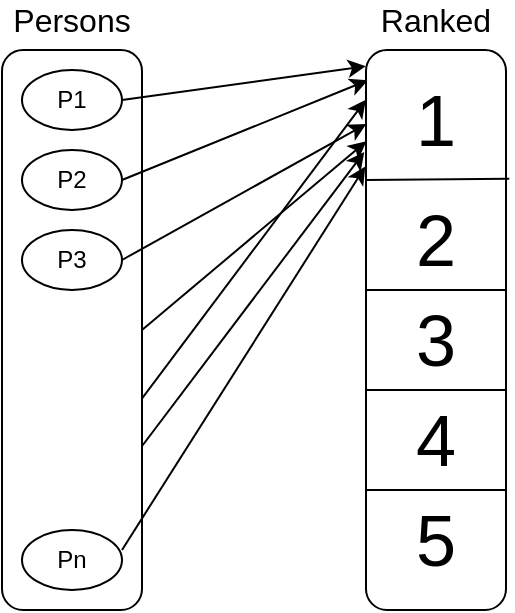 <mxfile version="12.4.8" type="device"><diagram id="rfL1JB9nGoBL4IKAvg1d" name="Page-1"><mxGraphModel dx="817" dy="403" grid="0" gridSize="10" guides="1" tooltips="1" connect="1" arrows="1" fold="1" page="1" pageScale="1" pageWidth="1100" pageHeight="850" math="0" shadow="0"><root><mxCell id="0"/><mxCell id="1" parent="0"/><mxCell id="i7EHOKc7u7BXdakb4S9F-1" value="" style="rounded=1;whiteSpace=wrap;html=1;" parent="1" vertex="1"><mxGeometry x="120" y="40" width="70" height="280" as="geometry"/></mxCell><mxCell id="i7EHOKc7u7BXdakb4S9F-3" value="P1" style="ellipse;whiteSpace=wrap;html=1;" parent="1" vertex="1"><mxGeometry x="130" y="50" width="50" height="30" as="geometry"/></mxCell><mxCell id="i7EHOKc7u7BXdakb4S9F-4" value="P2" style="ellipse;whiteSpace=wrap;html=1;" parent="1" vertex="1"><mxGeometry x="130" y="90" width="50" height="30" as="geometry"/></mxCell><mxCell id="i7EHOKc7u7BXdakb4S9F-5" value="P3" style="ellipse;whiteSpace=wrap;html=1;" parent="1" vertex="1"><mxGeometry x="130" y="130" width="50" height="30" as="geometry"/></mxCell><mxCell id="i7EHOKc7u7BXdakb4S9F-6" value="Pn" style="ellipse;whiteSpace=wrap;html=1;" parent="1" vertex="1"><mxGeometry x="130" y="280" width="50" height="30" as="geometry"/></mxCell><mxCell id="i7EHOKc7u7BXdakb4S9F-30" value="" style="endArrow=classic;html=1;entryX=-0.005;entryY=0.208;entryDx=0;entryDy=0;entryPerimeter=0;" parent="1" edge="1" target="i7EHOKc7u7BXdakb4S9F-7"><mxGeometry width="50" height="50" relative="1" as="geometry"><mxPoint x="180" y="290" as="sourcePoint"/><mxPoint x="301" y="106" as="targetPoint"/></mxGeometry></mxCell><mxCell id="i7EHOKc7u7BXdakb4S9F-31" value="" style="endArrow=classic;html=1;exitX=1;exitY=0.5;exitDx=0;exitDy=0;entryX=-0.001;entryY=0.029;entryDx=0;entryDy=0;entryPerimeter=0;" parent="1" source="i7EHOKc7u7BXdakb4S9F-3" edge="1" target="i7EHOKc7u7BXdakb4S9F-7"><mxGeometry width="50" height="50" relative="1" as="geometry"><mxPoint x="200" y="110" as="sourcePoint"/><mxPoint x="301" y="74" as="targetPoint"/></mxGeometry></mxCell><mxCell id="i7EHOKc7u7BXdakb4S9F-34" value="" style="endArrow=classic;html=1;exitX=1;exitY=0.5;exitDx=0;exitDy=0;entryX=0.014;entryY=0.054;entryDx=0;entryDy=0;entryPerimeter=0;" parent="1" source="i7EHOKc7u7BXdakb4S9F-4" edge="1" target="i7EHOKc7u7BXdakb4S9F-7"><mxGeometry width="50" height="50" relative="1" as="geometry"><mxPoint x="190.0" y="300" as="sourcePoint"/><mxPoint x="300" y="56" as="targetPoint"/></mxGeometry></mxCell><mxCell id="i7EHOKc7u7BXdakb4S9F-35" value="" style="endArrow=classic;html=1;entryX=0.003;entryY=0.132;entryDx=0;entryDy=0;exitX=1;exitY=0.5;exitDx=0;exitDy=0;entryPerimeter=0;" parent="1" source="i7EHOKc7u7BXdakb4S9F-5" edge="1" target="i7EHOKc7u7BXdakb4S9F-7"><mxGeometry width="50" height="50" relative="1" as="geometry"><mxPoint x="200.0" y="310" as="sourcePoint"/><mxPoint x="300" y="90" as="targetPoint"/></mxGeometry></mxCell><mxCell id="i7EHOKc7u7BXdakb4S9F-51" value="&lt;font style=&quot;font-size: 16px&quot;&gt;Persons&lt;/font&gt;" style="text;html=1;strokeColor=none;fillColor=none;align=center;verticalAlign=middle;whiteSpace=wrap;rounded=0;" parent="1" vertex="1"><mxGeometry x="125" y="15" width="60" height="20" as="geometry"/></mxCell><mxCell id="TBf2UURczEkId9q0wvrH-1" value="" style="endArrow=classic;html=1;exitX=0.998;exitY=0.623;exitDx=0;exitDy=0;exitPerimeter=0;entryX=-0.001;entryY=0.089;entryDx=0;entryDy=0;entryPerimeter=0;" parent="1" source="i7EHOKc7u7BXdakb4S9F-1" edge="1" target="i7EHOKc7u7BXdakb4S9F-7"><mxGeometry width="50" height="50" relative="1" as="geometry"><mxPoint x="233" y="178" as="sourcePoint"/><mxPoint x="300" y="60" as="targetPoint"/></mxGeometry></mxCell><mxCell id="TBf2UURczEkId9q0wvrH-2" value="" style="endArrow=classic;html=1;exitX=1;exitY=0.5;exitDx=0;exitDy=0;entryX=0.003;entryY=0.163;entryDx=0;entryDy=0;entryPerimeter=0;" parent="1" source="i7EHOKc7u7BXdakb4S9F-1" edge="1" target="i7EHOKc7u7BXdakb4S9F-7"><mxGeometry width="50" height="50" relative="1" as="geometry"><mxPoint x="220" y="216" as="sourcePoint"/><mxPoint x="301" y="98" as="targetPoint"/></mxGeometry></mxCell><mxCell id="TBf2UURczEkId9q0wvrH-3" value="" style="endArrow=classic;html=1;exitX=0.998;exitY=0.708;exitDx=0;exitDy=0;exitPerimeter=0;entryX=-0.012;entryY=0.182;entryDx=0;entryDy=0;entryPerimeter=0;" parent="1" source="i7EHOKc7u7BXdakb4S9F-1" edge="1" target="i7EHOKc7u7BXdakb4S9F-7"><mxGeometry width="50" height="50" relative="1" as="geometry"><mxPoint x="190" y="247" as="sourcePoint"/><mxPoint x="300" y="250" as="targetPoint"/></mxGeometry></mxCell><mxCell id="06StdFXaa37DhPuEfE3w-1" value="" style="group" parent="1" vertex="1" connectable="0"><mxGeometry x="302" y="15" width="70" height="305" as="geometry"/></mxCell><mxCell id="i7EHOKc7u7BXdakb4S9F-17" value="" style="group" parent="06StdFXaa37DhPuEfE3w-1" vertex="1" connectable="0"><mxGeometry y="25" width="70" height="280" as="geometry"/></mxCell><mxCell id="i7EHOKc7u7BXdakb4S9F-7" value="" style="rounded=1;whiteSpace=wrap;html=1;" parent="i7EHOKc7u7BXdakb4S9F-17" vertex="1"><mxGeometry width="70" height="280" as="geometry"/></mxCell><mxCell id="i7EHOKc7u7BXdakb4S9F-8" value="" style="endArrow=none;html=1;entryX=1.023;entryY=0.23;entryDx=0;entryDy=0;entryPerimeter=0;" parent="i7EHOKc7u7BXdakb4S9F-17" target="i7EHOKc7u7BXdakb4S9F-7" edge="1"><mxGeometry width="50" height="50" relative="1" as="geometry"><mxPoint y="65" as="sourcePoint"/><mxPoint x="70" y="65" as="targetPoint"/></mxGeometry></mxCell><mxCell id="i7EHOKc7u7BXdakb4S9F-9" value="" style="endArrow=none;html=1;exitX=0;exitY=0.25;exitDx=0;exitDy=0;entryX=1;entryY=0.25;entryDx=0;entryDy=0;" parent="i7EHOKc7u7BXdakb4S9F-17" edge="1"><mxGeometry width="50" height="50" relative="1" as="geometry"><mxPoint y="120" as="sourcePoint"/><mxPoint x="70" y="120" as="targetPoint"/></mxGeometry></mxCell><mxCell id="i7EHOKc7u7BXdakb4S9F-10" value="" style="endArrow=none;html=1;exitX=0;exitY=0.25;exitDx=0;exitDy=0;entryX=1;entryY=0.25;entryDx=0;entryDy=0;" parent="i7EHOKc7u7BXdakb4S9F-17" edge="1"><mxGeometry width="50" height="50" relative="1" as="geometry"><mxPoint y="170" as="sourcePoint"/><mxPoint x="70" y="170" as="targetPoint"/></mxGeometry></mxCell><mxCell id="i7EHOKc7u7BXdakb4S9F-11" value="" style="endArrow=none;html=1;exitX=0;exitY=0.25;exitDx=0;exitDy=0;entryX=1;entryY=0.25;entryDx=0;entryDy=0;" parent="i7EHOKc7u7BXdakb4S9F-17" edge="1"><mxGeometry width="50" height="50" relative="1" as="geometry"><mxPoint y="220" as="sourcePoint"/><mxPoint x="70" y="220" as="targetPoint"/></mxGeometry></mxCell><mxCell id="i7EHOKc7u7BXdakb4S9F-12" value="&lt;font style=&quot;font-size: 36px&quot;&gt;1&lt;/font&gt;" style="text;html=1;strokeColor=none;fillColor=none;align=center;verticalAlign=middle;whiteSpace=wrap;rounded=0;" parent="i7EHOKc7u7BXdakb4S9F-17" vertex="1"><mxGeometry x="15" y="20" width="40" height="30" as="geometry"/></mxCell><mxCell id="i7EHOKc7u7BXdakb4S9F-13" value="&lt;span style=&quot;font-size: 36px&quot;&gt;2&lt;/span&gt;" style="text;html=1;strokeColor=none;fillColor=none;align=center;verticalAlign=middle;whiteSpace=wrap;rounded=0;" parent="i7EHOKc7u7BXdakb4S9F-17" vertex="1"><mxGeometry x="15" y="80" width="40" height="30" as="geometry"/></mxCell><mxCell id="i7EHOKc7u7BXdakb4S9F-14" value="&lt;font style=&quot;font-size: 36px&quot;&gt;3&lt;/font&gt;" style="text;html=1;strokeColor=none;fillColor=none;align=center;verticalAlign=middle;whiteSpace=wrap;rounded=0;" parent="i7EHOKc7u7BXdakb4S9F-17" vertex="1"><mxGeometry x="15" y="130" width="40" height="30" as="geometry"/></mxCell><mxCell id="i7EHOKc7u7BXdakb4S9F-15" value="&lt;font style=&quot;font-size: 36px&quot;&gt;4&lt;/font&gt;" style="text;html=1;strokeColor=none;fillColor=none;align=center;verticalAlign=middle;whiteSpace=wrap;rounded=0;" parent="i7EHOKc7u7BXdakb4S9F-17" vertex="1"><mxGeometry x="15" y="180" width="40" height="30" as="geometry"/></mxCell><mxCell id="i7EHOKc7u7BXdakb4S9F-16" value="&lt;font style=&quot;font-size: 36px&quot;&gt;5&lt;/font&gt;" style="text;html=1;strokeColor=none;fillColor=none;align=center;verticalAlign=middle;whiteSpace=wrap;rounded=0;" parent="i7EHOKc7u7BXdakb4S9F-17" vertex="1"><mxGeometry x="15" y="230" width="40" height="30" as="geometry"/></mxCell><mxCell id="i7EHOKc7u7BXdakb4S9F-53" value="&lt;font style=&quot;font-size: 16px&quot;&gt;Ranked&lt;/font&gt;" style="text;html=1;strokeColor=none;fillColor=none;align=center;verticalAlign=middle;whiteSpace=wrap;rounded=0;" parent="06StdFXaa37DhPuEfE3w-1" vertex="1"><mxGeometry x="5" width="60" height="20" as="geometry"/></mxCell></root></mxGraphModel></diagram></mxfile>